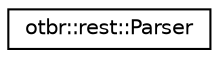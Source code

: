 digraph "Graphical Class Hierarchy"
{
  edge [fontname="Helvetica",fontsize="10",labelfontname="Helvetica",labelfontsize="10"];
  node [fontname="Helvetica",fontsize="10",shape=record];
  rankdir="LR";
  Node0 [label="otbr::rest::Parser",height=0.2,width=0.4,color="black", fillcolor="white", style="filled",URL="$d7/def/classotbr_1_1rest_1_1Parser.html",tooltip="This class implements Parser class in OTBR-REST which is used to parse the data from read buffer and ..."];
}
